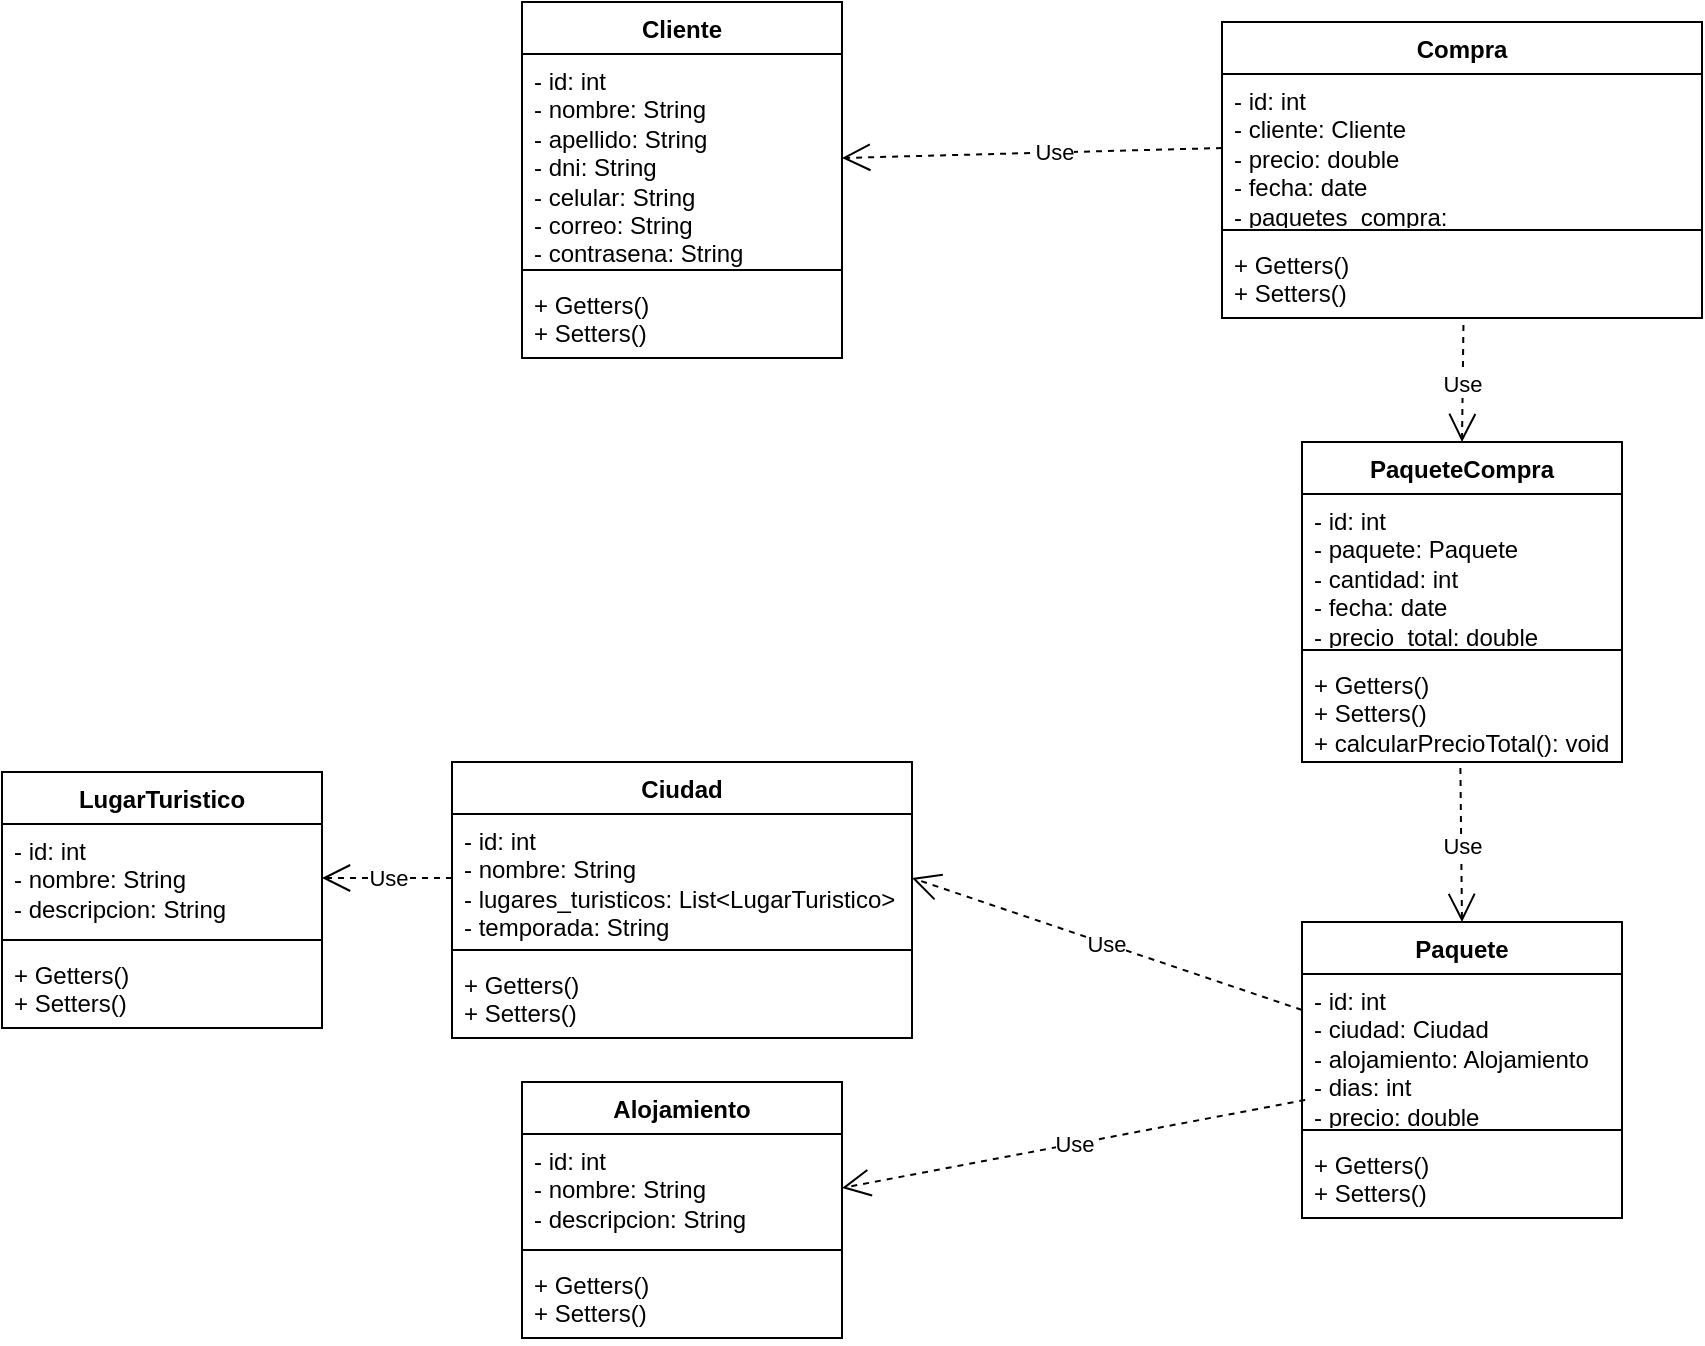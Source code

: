 <mxfile version="24.2.7" type="github">
  <diagram name="Page-1" id="49TWThelxGC2avWGG8-7">
    <mxGraphModel dx="2204" dy="727" grid="1" gridSize="10" guides="1" tooltips="1" connect="1" arrows="1" fold="1" page="1" pageScale="1" pageWidth="850" pageHeight="1100" math="0" shadow="0">
      <root>
        <mxCell id="0" />
        <mxCell id="1" parent="0" />
        <mxCell id="ba4kNMSyv-PGD83P1PIh-2" value="Cliente" style="swimlane;fontStyle=1;align=center;verticalAlign=top;childLayout=stackLayout;horizontal=1;startSize=26;horizontalStack=0;resizeParent=1;resizeParentMax=0;resizeLast=0;collapsible=1;marginBottom=0;whiteSpace=wrap;html=1;" vertex="1" parent="1">
          <mxGeometry x="-120" y="290" width="160" height="178" as="geometry">
            <mxRectangle x="210" y="150" width="80" height="30" as="alternateBounds" />
          </mxGeometry>
        </mxCell>
        <mxCell id="ba4kNMSyv-PGD83P1PIh-3" value="- id: int&lt;br&gt;- nombre: String&lt;br&gt;- apellido: String&lt;br&gt;- dni: String&lt;br&gt;- celular: String&lt;br&gt;- correo: String&lt;br&gt;- contrasena: String" style="text;strokeColor=none;fillColor=none;align=left;verticalAlign=top;spacingLeft=4;spacingRight=4;overflow=hidden;rotatable=0;points=[[0,0.5],[1,0.5]];portConstraint=eastwest;whiteSpace=wrap;html=1;" vertex="1" parent="ba4kNMSyv-PGD83P1PIh-2">
          <mxGeometry y="26" width="160" height="104" as="geometry" />
        </mxCell>
        <mxCell id="ba4kNMSyv-PGD83P1PIh-4" value="" style="line;strokeWidth=1;fillColor=none;align=left;verticalAlign=middle;spacingTop=-1;spacingLeft=3;spacingRight=3;rotatable=0;labelPosition=right;points=[];portConstraint=eastwest;strokeColor=inherit;" vertex="1" parent="ba4kNMSyv-PGD83P1PIh-2">
          <mxGeometry y="130" width="160" height="8" as="geometry" />
        </mxCell>
        <mxCell id="ba4kNMSyv-PGD83P1PIh-5" value="&lt;div&gt;+ Getters()&lt;/div&gt;&lt;div&gt;+ Setters()&lt;br&gt;&lt;/div&gt;" style="text;strokeColor=none;fillColor=none;align=left;verticalAlign=top;spacingLeft=4;spacingRight=4;overflow=hidden;rotatable=0;points=[[0,0.5],[1,0.5]];portConstraint=eastwest;whiteSpace=wrap;html=1;" vertex="1" parent="ba4kNMSyv-PGD83P1PIh-2">
          <mxGeometry y="138" width="160" height="40" as="geometry" />
        </mxCell>
        <mxCell id="ba4kNMSyv-PGD83P1PIh-6" value="LugarTuristico" style="swimlane;fontStyle=1;align=center;verticalAlign=top;childLayout=stackLayout;horizontal=1;startSize=26;horizontalStack=0;resizeParent=1;resizeParentMax=0;resizeLast=0;collapsible=1;marginBottom=0;whiteSpace=wrap;html=1;" vertex="1" parent="1">
          <mxGeometry x="-380" y="675" width="160" height="128" as="geometry">
            <mxRectangle x="210" y="150" width="80" height="30" as="alternateBounds" />
          </mxGeometry>
        </mxCell>
        <mxCell id="ba4kNMSyv-PGD83P1PIh-7" value="- id: int&lt;br&gt;- nombre: String&lt;br&gt;- descripcion: String" style="text;strokeColor=none;fillColor=none;align=left;verticalAlign=top;spacingLeft=4;spacingRight=4;overflow=hidden;rotatable=0;points=[[0,0.5],[1,0.5]];portConstraint=eastwest;whiteSpace=wrap;html=1;" vertex="1" parent="ba4kNMSyv-PGD83P1PIh-6">
          <mxGeometry y="26" width="160" height="54" as="geometry" />
        </mxCell>
        <mxCell id="ba4kNMSyv-PGD83P1PIh-8" value="" style="line;strokeWidth=1;fillColor=none;align=left;verticalAlign=middle;spacingTop=-1;spacingLeft=3;spacingRight=3;rotatable=0;labelPosition=right;points=[];portConstraint=eastwest;strokeColor=inherit;" vertex="1" parent="ba4kNMSyv-PGD83P1PIh-6">
          <mxGeometry y="80" width="160" height="8" as="geometry" />
        </mxCell>
        <mxCell id="ba4kNMSyv-PGD83P1PIh-9" value="&lt;div&gt;+ Getters()&lt;/div&gt;&lt;div&gt;+ Setters()&lt;br&gt;&lt;/div&gt;" style="text;strokeColor=none;fillColor=none;align=left;verticalAlign=top;spacingLeft=4;spacingRight=4;overflow=hidden;rotatable=0;points=[[0,0.5],[1,0.5]];portConstraint=eastwest;whiteSpace=wrap;html=1;" vertex="1" parent="ba4kNMSyv-PGD83P1PIh-6">
          <mxGeometry y="88" width="160" height="40" as="geometry" />
        </mxCell>
        <mxCell id="ba4kNMSyv-PGD83P1PIh-14" value="Alojamiento" style="swimlane;fontStyle=1;align=center;verticalAlign=top;childLayout=stackLayout;horizontal=1;startSize=26;horizontalStack=0;resizeParent=1;resizeParentMax=0;resizeLast=0;collapsible=1;marginBottom=0;whiteSpace=wrap;html=1;" vertex="1" parent="1">
          <mxGeometry x="-120" y="830" width="160" height="128" as="geometry">
            <mxRectangle x="210" y="150" width="80" height="30" as="alternateBounds" />
          </mxGeometry>
        </mxCell>
        <mxCell id="ba4kNMSyv-PGD83P1PIh-15" value="- id: int&lt;br&gt;- nombre: String&lt;br&gt;- descripcion: String" style="text;strokeColor=none;fillColor=none;align=left;verticalAlign=top;spacingLeft=4;spacingRight=4;overflow=hidden;rotatable=0;points=[[0,0.5],[1,0.5]];portConstraint=eastwest;whiteSpace=wrap;html=1;" vertex="1" parent="ba4kNMSyv-PGD83P1PIh-14">
          <mxGeometry y="26" width="160" height="54" as="geometry" />
        </mxCell>
        <mxCell id="ba4kNMSyv-PGD83P1PIh-16" value="" style="line;strokeWidth=1;fillColor=none;align=left;verticalAlign=middle;spacingTop=-1;spacingLeft=3;spacingRight=3;rotatable=0;labelPosition=right;points=[];portConstraint=eastwest;strokeColor=inherit;" vertex="1" parent="ba4kNMSyv-PGD83P1PIh-14">
          <mxGeometry y="80" width="160" height="8" as="geometry" />
        </mxCell>
        <mxCell id="ba4kNMSyv-PGD83P1PIh-17" value="&lt;div&gt;+ Getters()&lt;/div&gt;&lt;div&gt;+ Setters()&lt;br&gt;&lt;/div&gt;" style="text;strokeColor=none;fillColor=none;align=left;verticalAlign=top;spacingLeft=4;spacingRight=4;overflow=hidden;rotatable=0;points=[[0,0.5],[1,0.5]];portConstraint=eastwest;whiteSpace=wrap;html=1;" vertex="1" parent="ba4kNMSyv-PGD83P1PIh-14">
          <mxGeometry y="88" width="160" height="40" as="geometry" />
        </mxCell>
        <mxCell id="ba4kNMSyv-PGD83P1PIh-18" value="Ciudad" style="swimlane;fontStyle=1;align=center;verticalAlign=top;childLayout=stackLayout;horizontal=1;startSize=26;horizontalStack=0;resizeParent=1;resizeParentMax=0;resizeLast=0;collapsible=1;marginBottom=0;whiteSpace=wrap;html=1;" vertex="1" parent="1">
          <mxGeometry x="-155" y="670" width="230" height="138" as="geometry">
            <mxRectangle x="210" y="150" width="80" height="30" as="alternateBounds" />
          </mxGeometry>
        </mxCell>
        <mxCell id="ba4kNMSyv-PGD83P1PIh-19" value="- id: int&lt;br&gt;- nombre: String&lt;br&gt;- lugares_turisticos: List&amp;lt;LugarTuristico&amp;gt;&lt;br&gt;- temporada: String" style="text;strokeColor=none;fillColor=none;align=left;verticalAlign=top;spacingLeft=4;spacingRight=4;overflow=hidden;rotatable=0;points=[[0,0.5],[1,0.5]];portConstraint=eastwest;whiteSpace=wrap;html=1;" vertex="1" parent="ba4kNMSyv-PGD83P1PIh-18">
          <mxGeometry y="26" width="230" height="64" as="geometry" />
        </mxCell>
        <mxCell id="ba4kNMSyv-PGD83P1PIh-20" value="" style="line;strokeWidth=1;fillColor=none;align=left;verticalAlign=middle;spacingTop=-1;spacingLeft=3;spacingRight=3;rotatable=0;labelPosition=right;points=[];portConstraint=eastwest;strokeColor=inherit;" vertex="1" parent="ba4kNMSyv-PGD83P1PIh-18">
          <mxGeometry y="90" width="230" height="8" as="geometry" />
        </mxCell>
        <mxCell id="ba4kNMSyv-PGD83P1PIh-21" value="&lt;div&gt;+ Getters()&lt;/div&gt;&lt;div&gt;+ Setters()&lt;br&gt;&lt;/div&gt;" style="text;strokeColor=none;fillColor=none;align=left;verticalAlign=top;spacingLeft=4;spacingRight=4;overflow=hidden;rotatable=0;points=[[0,0.5],[1,0.5]];portConstraint=eastwest;whiteSpace=wrap;html=1;" vertex="1" parent="ba4kNMSyv-PGD83P1PIh-18">
          <mxGeometry y="98" width="230" height="40" as="geometry" />
        </mxCell>
        <mxCell id="ba4kNMSyv-PGD83P1PIh-22" value="Paquete" style="swimlane;fontStyle=1;align=center;verticalAlign=top;childLayout=stackLayout;horizontal=1;startSize=26;horizontalStack=0;resizeParent=1;resizeParentMax=0;resizeLast=0;collapsible=1;marginBottom=0;whiteSpace=wrap;html=1;" vertex="1" parent="1">
          <mxGeometry x="270" y="750" width="160" height="148" as="geometry">
            <mxRectangle x="210" y="150" width="80" height="30" as="alternateBounds" />
          </mxGeometry>
        </mxCell>
        <mxCell id="ba4kNMSyv-PGD83P1PIh-23" value="- id: int&lt;br&gt;- ciudad: Ciudad&lt;br&gt;- alojamiento: Alojamiento&lt;br&gt;- dias: int&lt;br&gt;- precio: double" style="text;strokeColor=none;fillColor=none;align=left;verticalAlign=top;spacingLeft=4;spacingRight=4;overflow=hidden;rotatable=0;points=[[0,0.5],[1,0.5]];portConstraint=eastwest;whiteSpace=wrap;html=1;" vertex="1" parent="ba4kNMSyv-PGD83P1PIh-22">
          <mxGeometry y="26" width="160" height="74" as="geometry" />
        </mxCell>
        <mxCell id="ba4kNMSyv-PGD83P1PIh-24" value="" style="line;strokeWidth=1;fillColor=none;align=left;verticalAlign=middle;spacingTop=-1;spacingLeft=3;spacingRight=3;rotatable=0;labelPosition=right;points=[];portConstraint=eastwest;strokeColor=inherit;" vertex="1" parent="ba4kNMSyv-PGD83P1PIh-22">
          <mxGeometry y="100" width="160" height="8" as="geometry" />
        </mxCell>
        <mxCell id="ba4kNMSyv-PGD83P1PIh-25" value="&lt;div&gt;+ Getters()&lt;/div&gt;&lt;div&gt;+ Setters()&lt;br&gt;&lt;/div&gt;" style="text;strokeColor=none;fillColor=none;align=left;verticalAlign=top;spacingLeft=4;spacingRight=4;overflow=hidden;rotatable=0;points=[[0,0.5],[1,0.5]];portConstraint=eastwest;whiteSpace=wrap;html=1;" vertex="1" parent="ba4kNMSyv-PGD83P1PIh-22">
          <mxGeometry y="108" width="160" height="40" as="geometry" />
        </mxCell>
        <mxCell id="ba4kNMSyv-PGD83P1PIh-26" value="PaqueteCompra" style="swimlane;fontStyle=1;align=center;verticalAlign=top;childLayout=stackLayout;horizontal=1;startSize=26;horizontalStack=0;resizeParent=1;resizeParentMax=0;resizeLast=0;collapsible=1;marginBottom=0;whiteSpace=wrap;html=1;" vertex="1" parent="1">
          <mxGeometry x="270" y="510" width="160" height="160" as="geometry">
            <mxRectangle x="210" y="150" width="80" height="30" as="alternateBounds" />
          </mxGeometry>
        </mxCell>
        <mxCell id="ba4kNMSyv-PGD83P1PIh-27" value="- id: int&lt;br&gt;- paquete: Paquete&lt;br&gt;- cantidad: int&lt;br&gt;- fecha: date&lt;br&gt;- precio_total: double" style="text;strokeColor=none;fillColor=none;align=left;verticalAlign=top;spacingLeft=4;spacingRight=4;overflow=hidden;rotatable=0;points=[[0,0.5],[1,0.5]];portConstraint=eastwest;whiteSpace=wrap;html=1;" vertex="1" parent="ba4kNMSyv-PGD83P1PIh-26">
          <mxGeometry y="26" width="160" height="74" as="geometry" />
        </mxCell>
        <mxCell id="ba4kNMSyv-PGD83P1PIh-28" value="" style="line;strokeWidth=1;fillColor=none;align=left;verticalAlign=middle;spacingTop=-1;spacingLeft=3;spacingRight=3;rotatable=0;labelPosition=right;points=[];portConstraint=eastwest;strokeColor=inherit;" vertex="1" parent="ba4kNMSyv-PGD83P1PIh-26">
          <mxGeometry y="100" width="160" height="8" as="geometry" />
        </mxCell>
        <mxCell id="ba4kNMSyv-PGD83P1PIh-29" value="&lt;div&gt;+ Getters()&lt;/div&gt;&lt;div&gt;+ Setters()&lt;/div&gt;&lt;div&gt;+ calcularPrecioTotal(): void&lt;br&gt;&lt;/div&gt;" style="text;strokeColor=none;fillColor=none;align=left;verticalAlign=top;spacingLeft=4;spacingRight=4;overflow=hidden;rotatable=0;points=[[0,0.5],[1,0.5]];portConstraint=eastwest;whiteSpace=wrap;html=1;" vertex="1" parent="ba4kNMSyv-PGD83P1PIh-26">
          <mxGeometry y="108" width="160" height="52" as="geometry" />
        </mxCell>
        <mxCell id="ba4kNMSyv-PGD83P1PIh-30" value="Compra" style="swimlane;fontStyle=1;align=center;verticalAlign=top;childLayout=stackLayout;horizontal=1;startSize=26;horizontalStack=0;resizeParent=1;resizeParentMax=0;resizeLast=0;collapsible=1;marginBottom=0;whiteSpace=wrap;html=1;" vertex="1" parent="1">
          <mxGeometry x="230" y="300" width="240" height="148" as="geometry">
            <mxRectangle x="210" y="150" width="80" height="30" as="alternateBounds" />
          </mxGeometry>
        </mxCell>
        <mxCell id="ba4kNMSyv-PGD83P1PIh-31" value="- id: int&lt;br&gt;- cliente: Cliente&lt;br&gt;- precio: double&lt;br&gt;- fecha: date&lt;br&gt;- paquetes_compra: List&amp;lt;PaqueteCompra&amp;gt;" style="text;strokeColor=none;fillColor=none;align=left;verticalAlign=top;spacingLeft=4;spacingRight=4;overflow=hidden;rotatable=0;points=[[0,0.5],[1,0.5]];portConstraint=eastwest;whiteSpace=wrap;html=1;" vertex="1" parent="ba4kNMSyv-PGD83P1PIh-30">
          <mxGeometry y="26" width="240" height="74" as="geometry" />
        </mxCell>
        <mxCell id="ba4kNMSyv-PGD83P1PIh-32" value="" style="line;strokeWidth=1;fillColor=none;align=left;verticalAlign=middle;spacingTop=-1;spacingLeft=3;spacingRight=3;rotatable=0;labelPosition=right;points=[];portConstraint=eastwest;strokeColor=inherit;" vertex="1" parent="ba4kNMSyv-PGD83P1PIh-30">
          <mxGeometry y="100" width="240" height="8" as="geometry" />
        </mxCell>
        <mxCell id="ba4kNMSyv-PGD83P1PIh-33" value="&lt;div&gt;+ Getters()&lt;/div&gt;&lt;div&gt;+ Setters()&lt;br&gt;&lt;/div&gt;" style="text;strokeColor=none;fillColor=none;align=left;verticalAlign=top;spacingLeft=4;spacingRight=4;overflow=hidden;rotatable=0;points=[[0,0.5],[1,0.5]];portConstraint=eastwest;whiteSpace=wrap;html=1;" vertex="1" parent="ba4kNMSyv-PGD83P1PIh-30">
          <mxGeometry y="108" width="240" height="40" as="geometry" />
        </mxCell>
        <mxCell id="ba4kNMSyv-PGD83P1PIh-50" value="Use" style="endArrow=open;endSize=12;dashed=1;html=1;rounded=0;exitX=0;exitY=0.5;exitDx=0;exitDy=0;entryX=1;entryY=0.5;entryDx=0;entryDy=0;" edge="1" parent="1" source="ba4kNMSyv-PGD83P1PIh-31" target="ba4kNMSyv-PGD83P1PIh-3">
          <mxGeometry x="-0.111" width="160" relative="1" as="geometry">
            <mxPoint x="500" y="368.58" as="sourcePoint" />
            <mxPoint x="590" y="368.58" as="targetPoint" />
            <mxPoint as="offset" />
          </mxGeometry>
        </mxCell>
        <mxCell id="ba4kNMSyv-PGD83P1PIh-51" value="Use" style="endArrow=open;endSize=12;dashed=1;html=1;rounded=0;entryX=0.5;entryY=0;entryDx=0;entryDy=0;exitX=0.495;exitY=1.058;exitDx=0;exitDy=0;exitPerimeter=0;" edge="1" parent="1" source="ba4kNMSyv-PGD83P1PIh-29" target="ba4kNMSyv-PGD83P1PIh-22">
          <mxGeometry width="160" relative="1" as="geometry">
            <mxPoint x="250" y="563.58" as="sourcePoint" />
            <mxPoint x="410" y="563.58" as="targetPoint" />
          </mxGeometry>
        </mxCell>
        <mxCell id="ba4kNMSyv-PGD83P1PIh-52" value="Use" style="endArrow=open;endSize=12;dashed=1;html=1;rounded=0;entryX=1;entryY=0.5;entryDx=0;entryDy=0;exitX=0.01;exitY=0.851;exitDx=0;exitDy=0;exitPerimeter=0;" edge="1" parent="1" source="ba4kNMSyv-PGD83P1PIh-23" target="ba4kNMSyv-PGD83P1PIh-15">
          <mxGeometry width="160" relative="1" as="geometry">
            <mxPoint x="25" y="557" as="sourcePoint" />
            <mxPoint x="-90" y="563" as="targetPoint" />
          </mxGeometry>
        </mxCell>
        <mxCell id="ba4kNMSyv-PGD83P1PIh-53" value="Use" style="endArrow=open;endSize=12;dashed=1;html=1;rounded=0;exitX=0;exitY=0.243;exitDx=0;exitDy=0;entryX=1;entryY=0.5;entryDx=0;entryDy=0;exitPerimeter=0;" edge="1" parent="1" source="ba4kNMSyv-PGD83P1PIh-23" target="ba4kNMSyv-PGD83P1PIh-19">
          <mxGeometry width="160" relative="1" as="geometry">
            <mxPoint x="160" y="510" as="sourcePoint" />
            <mxPoint x="320" y="510" as="targetPoint" />
          </mxGeometry>
        </mxCell>
        <mxCell id="ba4kNMSyv-PGD83P1PIh-55" value="Use" style="endArrow=open;endSize=12;dashed=1;html=1;rounded=0;exitX=0;exitY=0.5;exitDx=0;exitDy=0;entryX=1;entryY=0.5;entryDx=0;entryDy=0;" edge="1" parent="1" source="ba4kNMSyv-PGD83P1PIh-19" target="ba4kNMSyv-PGD83P1PIh-7">
          <mxGeometry width="160" relative="1" as="geometry">
            <mxPoint x="-80" y="470" as="sourcePoint" />
            <mxPoint x="80" y="470" as="targetPoint" />
          </mxGeometry>
        </mxCell>
        <mxCell id="ba4kNMSyv-PGD83P1PIh-56" value="Use" style="endArrow=open;endSize=12;dashed=1;html=1;rounded=0;exitX=0.503;exitY=1.088;exitDx=0;exitDy=0;exitPerimeter=0;entryX=0.5;entryY=0;entryDx=0;entryDy=0;" edge="1" parent="1" source="ba4kNMSyv-PGD83P1PIh-33" target="ba4kNMSyv-PGD83P1PIh-26">
          <mxGeometry width="160" relative="1" as="geometry">
            <mxPoint x="220" y="510" as="sourcePoint" />
            <mxPoint x="380" y="480" as="targetPoint" />
          </mxGeometry>
        </mxCell>
      </root>
    </mxGraphModel>
  </diagram>
</mxfile>
